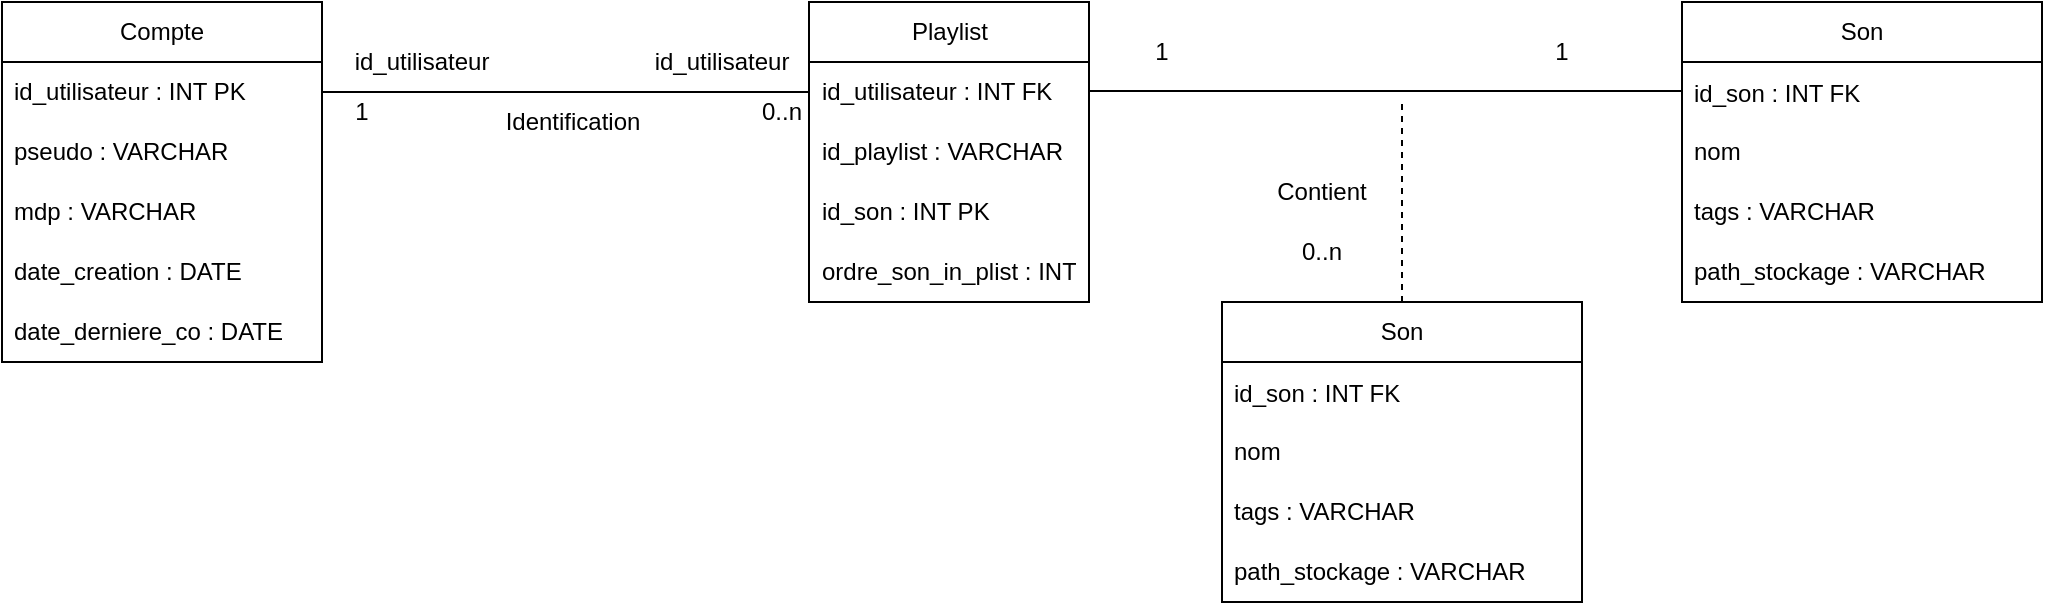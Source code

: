 <mxfile version="24.8.0">
  <diagram name="Page-1" id="vB0uDbeOjrSbUvfyy40T">
    <mxGraphModel dx="2051" dy="625" grid="1" gridSize="10" guides="1" tooltips="1" connect="1" arrows="1" fold="1" page="1" pageScale="1" pageWidth="827" pageHeight="1169" math="0" shadow="0">
      <root>
        <mxCell id="0" />
        <mxCell id="1" parent="0" />
        <mxCell id="n224mTM4oAy61nDKpbfy-1" value="Compte" style="swimlane;fontStyle=0;childLayout=stackLayout;horizontal=1;startSize=30;horizontalStack=0;resizeParent=1;resizeParentMax=0;resizeLast=0;collapsible=1;marginBottom=0;whiteSpace=wrap;html=1;" parent="1" vertex="1">
          <mxGeometry x="-60" y="120" width="160" height="180" as="geometry" />
        </mxCell>
        <mxCell id="n224mTM4oAy61nDKpbfy-2" value="id_utilisateur : INT PK" style="text;strokeColor=none;fillColor=none;align=left;verticalAlign=middle;spacingLeft=4;spacingRight=4;overflow=hidden;points=[[0,0.5],[1,0.5]];portConstraint=eastwest;rotatable=0;whiteSpace=wrap;html=1;" parent="n224mTM4oAy61nDKpbfy-1" vertex="1">
          <mxGeometry y="30" width="160" height="30" as="geometry" />
        </mxCell>
        <mxCell id="n224mTM4oAy61nDKpbfy-3" value="pseudo : VARCHAR" style="text;strokeColor=none;fillColor=none;align=left;verticalAlign=middle;spacingLeft=4;spacingRight=4;overflow=hidden;points=[[0,0.5],[1,0.5]];portConstraint=eastwest;rotatable=0;whiteSpace=wrap;html=1;" parent="n224mTM4oAy61nDKpbfy-1" vertex="1">
          <mxGeometry y="60" width="160" height="30" as="geometry" />
        </mxCell>
        <mxCell id="n224mTM4oAy61nDKpbfy-4" value="mdp : VARCHAR" style="text;strokeColor=none;fillColor=none;align=left;verticalAlign=middle;spacingLeft=4;spacingRight=4;overflow=hidden;points=[[0,0.5],[1,0.5]];portConstraint=eastwest;rotatable=0;whiteSpace=wrap;html=1;" parent="n224mTM4oAy61nDKpbfy-1" vertex="1">
          <mxGeometry y="90" width="160" height="30" as="geometry" />
        </mxCell>
        <mxCell id="n224mTM4oAy61nDKpbfy-5" value="date_creation : DATE" style="text;strokeColor=none;fillColor=none;align=left;verticalAlign=middle;spacingLeft=4;spacingRight=4;overflow=hidden;points=[[0,0.5],[1,0.5]];portConstraint=eastwest;rotatable=0;whiteSpace=wrap;html=1;" parent="n224mTM4oAy61nDKpbfy-1" vertex="1">
          <mxGeometry y="120" width="160" height="30" as="geometry" />
        </mxCell>
        <mxCell id="n224mTM4oAy61nDKpbfy-6" value="date_derniere_co : DATE" style="text;strokeColor=none;fillColor=none;align=left;verticalAlign=middle;spacingLeft=4;spacingRight=4;overflow=hidden;points=[[0,0.5],[1,0.5]];portConstraint=eastwest;rotatable=0;whiteSpace=wrap;html=1;" parent="n224mTM4oAy61nDKpbfy-1" vertex="1">
          <mxGeometry y="150" width="160" height="30" as="geometry" />
        </mxCell>
        <mxCell id="n224mTM4oAy61nDKpbfy-7" value="Playlist" style="swimlane;fontStyle=0;childLayout=stackLayout;horizontal=1;startSize=30;horizontalStack=0;resizeParent=1;resizeParentMax=0;resizeLast=0;collapsible=1;marginBottom=0;whiteSpace=wrap;html=1;" parent="1" vertex="1">
          <mxGeometry x="343.5" y="120" width="140" height="150" as="geometry" />
        </mxCell>
        <mxCell id="n224mTM4oAy61nDKpbfy-8" value="id_utilisateur : INT FK" style="text;strokeColor=none;fillColor=none;align=left;verticalAlign=middle;spacingLeft=4;spacingRight=4;overflow=hidden;points=[[0,0.5],[1,0.5]];portConstraint=eastwest;rotatable=0;whiteSpace=wrap;html=1;" parent="n224mTM4oAy61nDKpbfy-7" vertex="1">
          <mxGeometry y="30" width="140" height="30" as="geometry" />
        </mxCell>
        <mxCell id="n224mTM4oAy61nDKpbfy-9" value="id_playlist : VARCHAR" style="text;strokeColor=none;fillColor=none;align=left;verticalAlign=middle;spacingLeft=4;spacingRight=4;overflow=hidden;points=[[0,0.5],[1,0.5]];portConstraint=eastwest;rotatable=0;whiteSpace=wrap;html=1;" parent="n224mTM4oAy61nDKpbfy-7" vertex="1">
          <mxGeometry y="60" width="140" height="30" as="geometry" />
        </mxCell>
        <mxCell id="n224mTM4oAy61nDKpbfy-10" value="id_son : INT PK" style="text;strokeColor=none;fillColor=none;align=left;verticalAlign=middle;spacingLeft=4;spacingRight=4;overflow=hidden;points=[[0,0.5],[1,0.5]];portConstraint=eastwest;rotatable=0;whiteSpace=wrap;html=1;" parent="n224mTM4oAy61nDKpbfy-7" vertex="1">
          <mxGeometry y="90" width="140" height="30" as="geometry" />
        </mxCell>
        <mxCell id="n224mTM4oAy61nDKpbfy-11" value="ordre_son_in_plist : INT" style="text;strokeColor=none;fillColor=none;align=left;verticalAlign=middle;spacingLeft=4;spacingRight=4;overflow=hidden;points=[[0,0.5],[1,0.5]];portConstraint=eastwest;rotatable=0;whiteSpace=wrap;html=1;" parent="n224mTM4oAy61nDKpbfy-7" vertex="1">
          <mxGeometry y="120" width="140" height="30" as="geometry" />
        </mxCell>
        <mxCell id="n224mTM4oAy61nDKpbfy-20" value="Son" style="swimlane;fontStyle=0;childLayout=stackLayout;horizontal=1;startSize=30;horizontalStack=0;resizeParent=1;resizeParentMax=0;resizeLast=0;collapsible=1;marginBottom=0;whiteSpace=wrap;html=1;" parent="1" vertex="1">
          <mxGeometry x="780" y="120" width="180" height="150" as="geometry">
            <mxRectangle x="780" y="120" width="60" height="30" as="alternateBounds" />
          </mxGeometry>
        </mxCell>
        <mxCell id="n224mTM4oAy61nDKpbfy-21" value="id_son : INT FK&lt;div&gt;&lt;br&gt;&lt;/div&gt;&lt;div&gt;nom&lt;/div&gt;" style="text;strokeColor=none;fillColor=none;align=left;verticalAlign=middle;spacingLeft=4;spacingRight=4;overflow=hidden;points=[[0,0.5],[1,0.5]];portConstraint=eastwest;rotatable=0;whiteSpace=wrap;html=1;" parent="n224mTM4oAy61nDKpbfy-20" vertex="1">
          <mxGeometry y="30" width="180" height="60" as="geometry" />
        </mxCell>
        <mxCell id="n224mTM4oAy61nDKpbfy-22" value="tags : VARCHAR" style="text;strokeColor=none;fillColor=none;align=left;verticalAlign=middle;spacingLeft=4;spacingRight=4;overflow=hidden;points=[[0,0.5],[1,0.5]];portConstraint=eastwest;rotatable=0;whiteSpace=wrap;html=1;" parent="n224mTM4oAy61nDKpbfy-20" vertex="1">
          <mxGeometry y="90" width="180" height="30" as="geometry" />
        </mxCell>
        <mxCell id="n224mTM4oAy61nDKpbfy-23" value="path_stockage : VARCHAR" style="text;strokeColor=none;fillColor=none;align=left;verticalAlign=middle;spacingLeft=4;spacingRight=4;overflow=hidden;points=[[0,0.5],[1,0.5]];portConstraint=eastwest;rotatable=0;whiteSpace=wrap;html=1;" parent="n224mTM4oAy61nDKpbfy-20" vertex="1">
          <mxGeometry y="120" width="180" height="30" as="geometry" />
        </mxCell>
        <mxCell id="n224mTM4oAy61nDKpbfy-27" value="" style="edgeStyle=orthogonalEdgeStyle;rounded=0;orthogonalLoop=1;jettySize=auto;html=1;entryX=0;entryY=0.5;entryDx=0;entryDy=0;exitX=1;exitY=0.5;exitDx=0;exitDy=0;endArrow=none;endFill=0;" parent="1" source="n224mTM4oAy61nDKpbfy-2" target="n224mTM4oAy61nDKpbfy-8" edge="1">
          <mxGeometry relative="1" as="geometry" />
        </mxCell>
        <mxCell id="n224mTM4oAy61nDKpbfy-28" value="" style="edgeStyle=orthogonalEdgeStyle;rounded=0;orthogonalLoop=1;jettySize=auto;html=1;endArrow=none;endFill=0;" parent="1" edge="1">
          <mxGeometry relative="1" as="geometry">
            <mxPoint x="483" y="164.5" as="sourcePoint" />
            <mxPoint x="780" y="140" as="targetPoint" />
            <Array as="points">
              <mxPoint x="780" y="165" />
            </Array>
          </mxGeometry>
        </mxCell>
        <mxCell id="n224mTM4oAy61nDKpbfy-29" value="Identification" style="text;html=1;align=center;verticalAlign=middle;resizable=0;points=[];autosize=1;strokeColor=none;fillColor=none;" parent="1" vertex="1">
          <mxGeometry x="180" y="165" width="90" height="30" as="geometry" />
        </mxCell>
        <mxCell id="n224mTM4oAy61nDKpbfy-31" value="id_utilisateur" style="text;html=1;align=center;verticalAlign=middle;whiteSpace=wrap;rounded=0;" parent="1" vertex="1">
          <mxGeometry x="120" y="135" width="60" height="30" as="geometry" />
        </mxCell>
        <mxCell id="n224mTM4oAy61nDKpbfy-32" value="id_utilisateur" style="text;html=1;align=center;verticalAlign=middle;whiteSpace=wrap;rounded=0;" parent="1" vertex="1">
          <mxGeometry x="270" y="135" width="60" height="30" as="geometry" />
        </mxCell>
        <mxCell id="n224mTM4oAy61nDKpbfy-33" value="1" style="text;html=1;align=center;verticalAlign=middle;whiteSpace=wrap;rounded=0;" parent="1" vertex="1">
          <mxGeometry x="90" y="160" width="60" height="30" as="geometry" />
        </mxCell>
        <mxCell id="n224mTM4oAy61nDKpbfy-34" value="0..n" style="text;html=1;align=center;verticalAlign=middle;whiteSpace=wrap;rounded=0;" parent="1" vertex="1">
          <mxGeometry x="300" y="160" width="60" height="30" as="geometry" />
        </mxCell>
        <mxCell id="n224mTM4oAy61nDKpbfy-35" value="0..n" style="text;html=1;align=center;verticalAlign=middle;whiteSpace=wrap;rounded=0;" parent="1" vertex="1">
          <mxGeometry x="570" y="230" width="60" height="30" as="geometry" />
        </mxCell>
        <mxCell id="n224mTM4oAy61nDKpbfy-36" value="1" style="text;html=1;align=center;verticalAlign=middle;whiteSpace=wrap;rounded=0;" parent="1" vertex="1">
          <mxGeometry x="690" y="130" width="60" height="30" as="geometry" />
        </mxCell>
        <mxCell id="n224mTM4oAy61nDKpbfy-37" value="1" style="text;html=1;align=center;verticalAlign=middle;whiteSpace=wrap;rounded=0;" parent="1" vertex="1">
          <mxGeometry x="490" y="130" width="60" height="30" as="geometry" />
        </mxCell>
        <mxCell id="n224mTM4oAy61nDKpbfy-39" value="Contient" style="text;html=1;align=center;verticalAlign=middle;whiteSpace=wrap;rounded=0;" parent="1" vertex="1">
          <mxGeometry x="570" y="200" width="60" height="30" as="geometry" />
        </mxCell>
        <mxCell id="SvBciYc2pxB3Je7JRw-p-5" value="Son" style="swimlane;fontStyle=0;childLayout=stackLayout;horizontal=1;startSize=30;horizontalStack=0;resizeParent=1;resizeParentMax=0;resizeLast=0;collapsible=1;marginBottom=0;whiteSpace=wrap;html=1;" vertex="1" parent="1">
          <mxGeometry x="550" y="270" width="180" height="150" as="geometry">
            <mxRectangle x="780" y="120" width="60" height="30" as="alternateBounds" />
          </mxGeometry>
        </mxCell>
        <mxCell id="SvBciYc2pxB3Je7JRw-p-6" value="id_son : INT FK&lt;div&gt;&lt;br&gt;&lt;/div&gt;&lt;div&gt;nom&lt;/div&gt;" style="text;strokeColor=none;fillColor=none;align=left;verticalAlign=middle;spacingLeft=4;spacingRight=4;overflow=hidden;points=[[0,0.5],[1,0.5]];portConstraint=eastwest;rotatable=0;whiteSpace=wrap;html=1;" vertex="1" parent="SvBciYc2pxB3Je7JRw-p-5">
          <mxGeometry y="30" width="180" height="60" as="geometry" />
        </mxCell>
        <mxCell id="SvBciYc2pxB3Je7JRw-p-7" value="tags : VARCHAR" style="text;strokeColor=none;fillColor=none;align=left;verticalAlign=middle;spacingLeft=4;spacingRight=4;overflow=hidden;points=[[0,0.5],[1,0.5]];portConstraint=eastwest;rotatable=0;whiteSpace=wrap;html=1;" vertex="1" parent="SvBciYc2pxB3Je7JRw-p-5">
          <mxGeometry y="90" width="180" height="30" as="geometry" />
        </mxCell>
        <mxCell id="SvBciYc2pxB3Je7JRw-p-8" value="path_stockage : VARCHAR" style="text;strokeColor=none;fillColor=none;align=left;verticalAlign=middle;spacingLeft=4;spacingRight=4;overflow=hidden;points=[[0,0.5],[1,0.5]];portConstraint=eastwest;rotatable=0;whiteSpace=wrap;html=1;" vertex="1" parent="SvBciYc2pxB3Je7JRw-p-5">
          <mxGeometry y="120" width="180" height="30" as="geometry" />
        </mxCell>
        <mxCell id="SvBciYc2pxB3Je7JRw-p-10" value="" style="endArrow=none;dashed=1;html=1;rounded=0;exitX=0.5;exitY=0;exitDx=0;exitDy=0;" edge="1" parent="1" source="SvBciYc2pxB3Je7JRw-p-5">
          <mxGeometry width="50" height="50" relative="1" as="geometry">
            <mxPoint x="570" y="225" as="sourcePoint" />
            <mxPoint x="640" y="170" as="targetPoint" />
          </mxGeometry>
        </mxCell>
      </root>
    </mxGraphModel>
  </diagram>
</mxfile>
